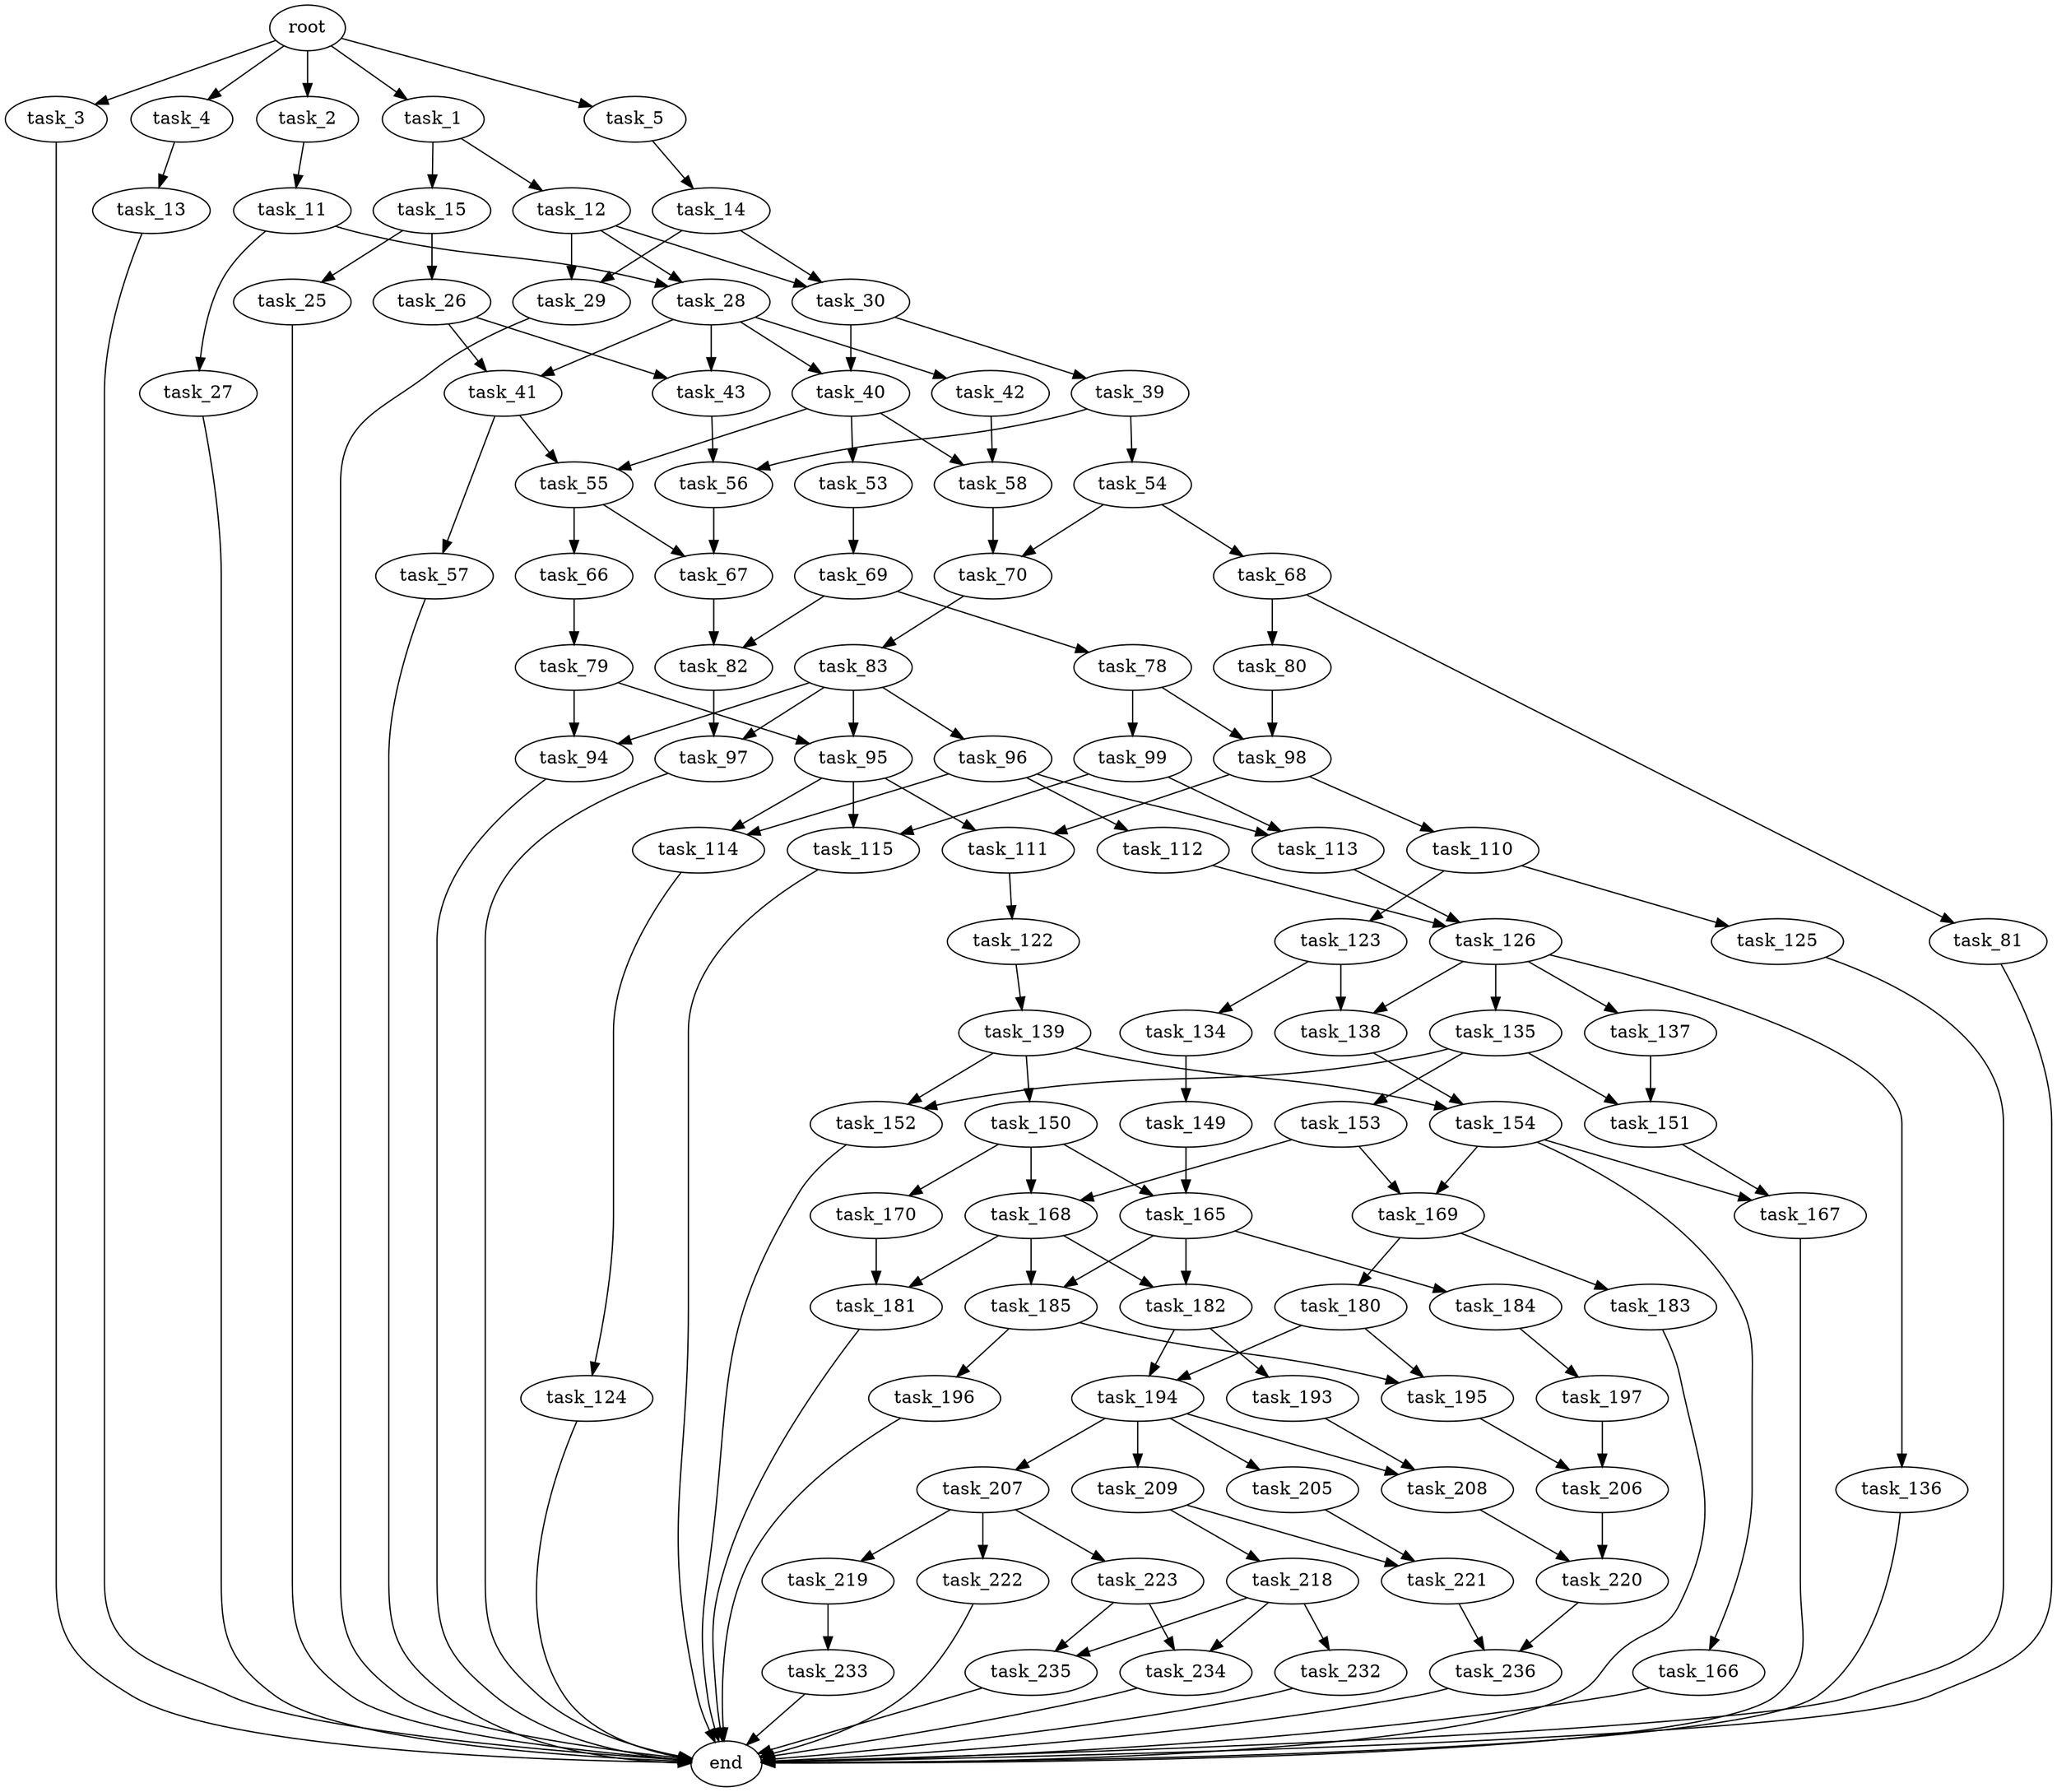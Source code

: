 digraph G {
  root [size="0.000000"];
  task_1 [size="2368340654.000000"];
  task_2 [size="176115351240.000000"];
  task_3 [size="26484576472.000000"];
  task_4 [size="36039821252.000000"];
  task_5 [size="283021345783.000000"];
  task_12 [size="19030358610.000000"];
  task_15 [size="7202956870.000000"];
  task_11 [size="50860721114.000000"];
  end [size="0.000000"];
  task_13 [size="18085607319.000000"];
  task_14 [size="231928233984.000000"];
  task_27 [size="549755813888.000000"];
  task_28 [size="87430999364.000000"];
  task_29 [size="39466615897.000000"];
  task_30 [size="821956507981.000000"];
  task_25 [size="368293445632.000000"];
  task_26 [size="28991029248.000000"];
  task_41 [size="549755813888.000000"];
  task_43 [size="17645956416.000000"];
  task_40 [size="782757789696.000000"];
  task_42 [size="37557333415.000000"];
  task_39 [size="8589934592.000000"];
  task_54 [size="3331183837.000000"];
  task_56 [size="6841538918.000000"];
  task_53 [size="31870012514.000000"];
  task_55 [size="58609069116.000000"];
  task_58 [size="28991029248.000000"];
  task_57 [size="41237483976.000000"];
  task_69 [size="549755813888.000000"];
  task_68 [size="15886534976.000000"];
  task_70 [size="231928233984.000000"];
  task_66 [size="232187329574.000000"];
  task_67 [size="28991029248.000000"];
  task_79 [size="50847117219.000000"];
  task_82 [size="549755813888.000000"];
  task_80 [size="1073741824000.000000"];
  task_81 [size="27014302326.000000"];
  task_78 [size="368293445632.000000"];
  task_83 [size="1073741824000.000000"];
  task_98 [size="164020706044.000000"];
  task_99 [size="10358146936.000000"];
  task_94 [size="3800505790.000000"];
  task_95 [size="39719493172.000000"];
  task_97 [size="549755813888.000000"];
  task_96 [size="8589934592.000000"];
  task_111 [size="689430592477.000000"];
  task_114 [size="13098462662.000000"];
  task_115 [size="231928233984.000000"];
  task_112 [size="3191938166.000000"];
  task_113 [size="368293445632.000000"];
  task_110 [size="1128360127601.000000"];
  task_123 [size="204468483012.000000"];
  task_125 [size="784379803220.000000"];
  task_122 [size="23709455203.000000"];
  task_126 [size="21306081569.000000"];
  task_124 [size="8065371252.000000"];
  task_139 [size="1073741824000.000000"];
  task_134 [size="101587699890.000000"];
  task_138 [size="8589934592.000000"];
  task_135 [size="32121305010.000000"];
  task_136 [size="24637118370.000000"];
  task_137 [size="782757789696.000000"];
  task_149 [size="368293445632.000000"];
  task_151 [size="549755813888.000000"];
  task_152 [size="18474869659.000000"];
  task_153 [size="32173471581.000000"];
  task_154 [size="134217728000.000000"];
  task_150 [size="25926712575.000000"];
  task_165 [size="18210026987.000000"];
  task_168 [size="382299821170.000000"];
  task_170 [size="774961540058.000000"];
  task_167 [size="9836103437.000000"];
  task_169 [size="33845497592.000000"];
  task_166 [size="14160097155.000000"];
  task_182 [size="782757789696.000000"];
  task_184 [size="231928233984.000000"];
  task_185 [size="3787311863.000000"];
  task_181 [size="1073741824000.000000"];
  task_180 [size="5680697245.000000"];
  task_183 [size="231928233984.000000"];
  task_194 [size="192093191940.000000"];
  task_195 [size="4100414730.000000"];
  task_193 [size="1073741824000.000000"];
  task_197 [size="8589934592.000000"];
  task_196 [size="549755813888.000000"];
  task_208 [size="18401671766.000000"];
  task_205 [size="1762599246.000000"];
  task_207 [size="23775599449.000000"];
  task_209 [size="8218185164.000000"];
  task_206 [size="231928233984.000000"];
  task_221 [size="36181221325.000000"];
  task_220 [size="782757789696.000000"];
  task_219 [size="368293445632.000000"];
  task_222 [size="549755813888.000000"];
  task_223 [size="182442741708.000000"];
  task_218 [size="364032896486.000000"];
  task_232 [size="361537874376.000000"];
  task_234 [size="368293445632.000000"];
  task_235 [size="21821413394.000000"];
  task_233 [size="86454661943.000000"];
  task_236 [size="231928233984.000000"];

  root -> task_1 [size="1.000000"];
  root -> task_2 [size="1.000000"];
  root -> task_3 [size="1.000000"];
  root -> task_4 [size="1.000000"];
  root -> task_5 [size="1.000000"];
  task_1 -> task_12 [size="209715200.000000"];
  task_1 -> task_15 [size="209715200.000000"];
  task_2 -> task_11 [size="134217728.000000"];
  task_3 -> end [size="1.000000"];
  task_4 -> task_13 [size="679477248.000000"];
  task_5 -> task_14 [size="411041792.000000"];
  task_12 -> task_28 [size="411041792.000000"];
  task_12 -> task_29 [size="411041792.000000"];
  task_12 -> task_30 [size="411041792.000000"];
  task_15 -> task_25 [size="134217728.000000"];
  task_15 -> task_26 [size="134217728.000000"];
  task_11 -> task_27 [size="209715200.000000"];
  task_11 -> task_28 [size="209715200.000000"];
  task_13 -> end [size="1.000000"];
  task_14 -> task_29 [size="301989888.000000"];
  task_14 -> task_30 [size="301989888.000000"];
  task_27 -> end [size="1.000000"];
  task_28 -> task_40 [size="75497472.000000"];
  task_28 -> task_41 [size="75497472.000000"];
  task_28 -> task_42 [size="75497472.000000"];
  task_28 -> task_43 [size="75497472.000000"];
  task_29 -> end [size="1.000000"];
  task_30 -> task_39 [size="838860800.000000"];
  task_30 -> task_40 [size="838860800.000000"];
  task_25 -> end [size="1.000000"];
  task_26 -> task_41 [size="75497472.000000"];
  task_26 -> task_43 [size="75497472.000000"];
  task_41 -> task_55 [size="536870912.000000"];
  task_41 -> task_57 [size="536870912.000000"];
  task_43 -> task_56 [size="301989888.000000"];
  task_40 -> task_53 [size="679477248.000000"];
  task_40 -> task_55 [size="679477248.000000"];
  task_40 -> task_58 [size="679477248.000000"];
  task_42 -> task_58 [size="33554432.000000"];
  task_39 -> task_54 [size="33554432.000000"];
  task_39 -> task_56 [size="33554432.000000"];
  task_54 -> task_68 [size="75497472.000000"];
  task_54 -> task_70 [size="75497472.000000"];
  task_56 -> task_67 [size="134217728.000000"];
  task_53 -> task_69 [size="536870912.000000"];
  task_55 -> task_66 [size="134217728.000000"];
  task_55 -> task_67 [size="134217728.000000"];
  task_58 -> task_70 [size="75497472.000000"];
  task_57 -> end [size="1.000000"];
  task_69 -> task_78 [size="536870912.000000"];
  task_69 -> task_82 [size="536870912.000000"];
  task_68 -> task_80 [size="536870912.000000"];
  task_68 -> task_81 [size="536870912.000000"];
  task_70 -> task_83 [size="301989888.000000"];
  task_66 -> task_79 [size="838860800.000000"];
  task_67 -> task_82 [size="75497472.000000"];
  task_79 -> task_94 [size="838860800.000000"];
  task_79 -> task_95 [size="838860800.000000"];
  task_82 -> task_97 [size="536870912.000000"];
  task_80 -> task_98 [size="838860800.000000"];
  task_81 -> end [size="1.000000"];
  task_78 -> task_98 [size="411041792.000000"];
  task_78 -> task_99 [size="411041792.000000"];
  task_83 -> task_94 [size="838860800.000000"];
  task_83 -> task_95 [size="838860800.000000"];
  task_83 -> task_96 [size="838860800.000000"];
  task_83 -> task_97 [size="838860800.000000"];
  task_98 -> task_110 [size="536870912.000000"];
  task_98 -> task_111 [size="536870912.000000"];
  task_99 -> task_113 [size="536870912.000000"];
  task_99 -> task_115 [size="536870912.000000"];
  task_94 -> end [size="1.000000"];
  task_95 -> task_111 [size="838860800.000000"];
  task_95 -> task_114 [size="838860800.000000"];
  task_95 -> task_115 [size="838860800.000000"];
  task_97 -> end [size="1.000000"];
  task_96 -> task_112 [size="33554432.000000"];
  task_96 -> task_113 [size="33554432.000000"];
  task_96 -> task_114 [size="33554432.000000"];
  task_111 -> task_122 [size="679477248.000000"];
  task_114 -> task_124 [size="209715200.000000"];
  task_115 -> end [size="1.000000"];
  task_112 -> task_126 [size="209715200.000000"];
  task_113 -> task_126 [size="411041792.000000"];
  task_110 -> task_123 [size="679477248.000000"];
  task_110 -> task_125 [size="679477248.000000"];
  task_123 -> task_134 [size="134217728.000000"];
  task_123 -> task_138 [size="134217728.000000"];
  task_125 -> end [size="1.000000"];
  task_122 -> task_139 [size="411041792.000000"];
  task_126 -> task_135 [size="838860800.000000"];
  task_126 -> task_136 [size="838860800.000000"];
  task_126 -> task_137 [size="838860800.000000"];
  task_126 -> task_138 [size="838860800.000000"];
  task_124 -> end [size="1.000000"];
  task_139 -> task_150 [size="838860800.000000"];
  task_139 -> task_152 [size="838860800.000000"];
  task_139 -> task_154 [size="838860800.000000"];
  task_134 -> task_149 [size="301989888.000000"];
  task_138 -> task_154 [size="33554432.000000"];
  task_135 -> task_151 [size="536870912.000000"];
  task_135 -> task_152 [size="536870912.000000"];
  task_135 -> task_153 [size="536870912.000000"];
  task_136 -> end [size="1.000000"];
  task_137 -> task_151 [size="679477248.000000"];
  task_149 -> task_165 [size="411041792.000000"];
  task_151 -> task_167 [size="536870912.000000"];
  task_152 -> end [size="1.000000"];
  task_153 -> task_168 [size="838860800.000000"];
  task_153 -> task_169 [size="838860800.000000"];
  task_154 -> task_166 [size="209715200.000000"];
  task_154 -> task_167 [size="209715200.000000"];
  task_154 -> task_169 [size="209715200.000000"];
  task_150 -> task_165 [size="838860800.000000"];
  task_150 -> task_168 [size="838860800.000000"];
  task_150 -> task_170 [size="838860800.000000"];
  task_165 -> task_182 [size="301989888.000000"];
  task_165 -> task_184 [size="301989888.000000"];
  task_165 -> task_185 [size="301989888.000000"];
  task_168 -> task_181 [size="301989888.000000"];
  task_168 -> task_182 [size="301989888.000000"];
  task_168 -> task_185 [size="301989888.000000"];
  task_170 -> task_181 [size="838860800.000000"];
  task_167 -> end [size="1.000000"];
  task_169 -> task_180 [size="536870912.000000"];
  task_169 -> task_183 [size="536870912.000000"];
  task_166 -> end [size="1.000000"];
  task_182 -> task_193 [size="679477248.000000"];
  task_182 -> task_194 [size="679477248.000000"];
  task_184 -> task_197 [size="301989888.000000"];
  task_185 -> task_195 [size="75497472.000000"];
  task_185 -> task_196 [size="75497472.000000"];
  task_181 -> end [size="1.000000"];
  task_180 -> task_194 [size="301989888.000000"];
  task_180 -> task_195 [size="301989888.000000"];
  task_183 -> end [size="1.000000"];
  task_194 -> task_205 [size="536870912.000000"];
  task_194 -> task_207 [size="536870912.000000"];
  task_194 -> task_208 [size="536870912.000000"];
  task_194 -> task_209 [size="536870912.000000"];
  task_195 -> task_206 [size="75497472.000000"];
  task_193 -> task_208 [size="838860800.000000"];
  task_197 -> task_206 [size="33554432.000000"];
  task_196 -> end [size="1.000000"];
  task_208 -> task_220 [size="301989888.000000"];
  task_205 -> task_221 [size="33554432.000000"];
  task_207 -> task_219 [size="33554432.000000"];
  task_207 -> task_222 [size="33554432.000000"];
  task_207 -> task_223 [size="33554432.000000"];
  task_209 -> task_218 [size="411041792.000000"];
  task_209 -> task_221 [size="411041792.000000"];
  task_206 -> task_220 [size="301989888.000000"];
  task_221 -> task_236 [size="679477248.000000"];
  task_220 -> task_236 [size="679477248.000000"];
  task_219 -> task_233 [size="411041792.000000"];
  task_222 -> end [size="1.000000"];
  task_223 -> task_234 [size="134217728.000000"];
  task_223 -> task_235 [size="134217728.000000"];
  task_218 -> task_232 [size="679477248.000000"];
  task_218 -> task_234 [size="679477248.000000"];
  task_218 -> task_235 [size="679477248.000000"];
  task_232 -> end [size="1.000000"];
  task_234 -> end [size="1.000000"];
  task_235 -> end [size="1.000000"];
  task_233 -> end [size="1.000000"];
  task_236 -> end [size="1.000000"];
}
